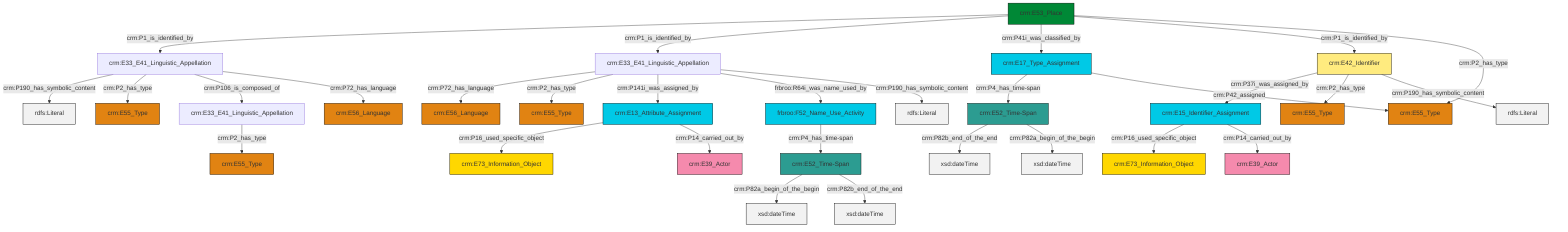 graph TD
classDef Literal fill:#f2f2f2,stroke:#000000;
classDef CRM_Entity fill:#FFFFFF,stroke:#000000;
classDef Temporal_Entity fill:#00C9E6, stroke:#000000;
classDef Type fill:#E18312, stroke:#000000;
classDef Time-Span fill:#2C9C91, stroke:#000000;
classDef Appellation fill:#FFEB7F, stroke:#000000;
classDef Place fill:#008836, stroke:#000000;
classDef Persistent_Item fill:#B266B2, stroke:#000000;
classDef Conceptual_Object fill:#FFD700, stroke:#000000;
classDef Physical_Thing fill:#D2B48C, stroke:#000000;
classDef Actor fill:#f58aad, stroke:#000000;
classDef PC_Classes fill:#4ce600, stroke:#000000;
classDef Multi fill:#cccccc,stroke:#000000;

8["crm:E52_Time-Span"]:::Time-Span -->|crm:P82a_begin_of_the_begin| 9[xsd:dateTime]:::Literal
10["crm:E13_Attribute_Assignment"]:::Temporal_Entity -->|crm:P16_used_specific_object| 11["crm:E73_Information_Object"]:::Conceptual_Object
17["crm:E53_Place"]:::Place -->|crm:P1_is_identified_by| 18["crm:E33_E41_Linguistic_Appellation"]:::Default
18["crm:E33_E41_Linguistic_Appellation"]:::Default -->|crm:P190_has_symbolic_content| 20[rdfs:Literal]:::Literal
21["crm:E52_Time-Span"]:::Time-Span -->|crm:P82b_end_of_the_end| 22[xsd:dateTime]:::Literal
17["crm:E53_Place"]:::Place -->|crm:P1_is_identified_by| 25["crm:E33_E41_Linguistic_Appellation"]:::Default
25["crm:E33_E41_Linguistic_Appellation"]:::Default -->|crm:P72_has_language| 6["crm:E56_Language"]:::Type
30["crm:E17_Type_Assignment"]:::Temporal_Entity -->|crm:P4_has_time-span| 21["crm:E52_Time-Span"]:::Time-Span
31["frbroo:F52_Name_Use_Activity"]:::Temporal_Entity -->|crm:P4_has_time-span| 8["crm:E52_Time-Span"]:::Time-Span
25["crm:E33_E41_Linguistic_Appellation"]:::Default -->|crm:P2_has_type| 2["crm:E55_Type"]:::Type
26["crm:E42_Identifier"]:::Appellation -->|crm:P37i_was_assigned_by| 23["crm:E15_Identifier_Assignment"]:::Temporal_Entity
18["crm:E33_E41_Linguistic_Appellation"]:::Default -->|crm:P2_has_type| 4["crm:E55_Type"]:::Type
17["crm:E53_Place"]:::Place -->|crm:P41i_was_classified_by| 30["crm:E17_Type_Assignment"]:::Temporal_Entity
25["crm:E33_E41_Linguistic_Appellation"]:::Default -->|crm:P141i_was_assigned_by| 10["crm:E13_Attribute_Assignment"]:::Temporal_Entity
0["crm:E33_E41_Linguistic_Appellation"]:::Default -->|crm:P2_has_type| 38["crm:E55_Type"]:::Type
10["crm:E13_Attribute_Assignment"]:::Temporal_Entity -->|crm:P14_carried_out_by| 39["crm:E39_Actor"]:::Actor
17["crm:E53_Place"]:::Place -->|crm:P1_is_identified_by| 26["crm:E42_Identifier"]:::Appellation
25["crm:E33_E41_Linguistic_Appellation"]:::Default -->|frbroo:R64i_was_name_used_by| 31["frbroo:F52_Name_Use_Activity"]:::Temporal_Entity
23["crm:E15_Identifier_Assignment"]:::Temporal_Entity -->|crm:P16_used_specific_object| 34["crm:E73_Information_Object"]:::Conceptual_Object
8["crm:E52_Time-Span"]:::Time-Span -->|crm:P82b_end_of_the_end| 40[xsd:dateTime]:::Literal
30["crm:E17_Type_Assignment"]:::Temporal_Entity -->|crm:P42_assigned| 41["crm:E55_Type"]:::Type
18["crm:E33_E41_Linguistic_Appellation"]:::Default -->|crm:P106_is_composed_of| 0["crm:E33_E41_Linguistic_Appellation"]:::Default
23["crm:E15_Identifier_Assignment"]:::Temporal_Entity -->|crm:P14_carried_out_by| 14["crm:E39_Actor"]:::Actor
26["crm:E42_Identifier"]:::Appellation -->|crm:P2_has_type| 12["crm:E55_Type"]:::Type
25["crm:E33_E41_Linguistic_Appellation"]:::Default -->|crm:P190_has_symbolic_content| 46[rdfs:Literal]:::Literal
21["crm:E52_Time-Span"]:::Time-Span -->|crm:P82a_begin_of_the_begin| 48[xsd:dateTime]:::Literal
26["crm:E42_Identifier"]:::Appellation -->|crm:P190_has_symbolic_content| 49[rdfs:Literal]:::Literal
18["crm:E33_E41_Linguistic_Appellation"]:::Default -->|crm:P72_has_language| 51["crm:E56_Language"]:::Type
17["crm:E53_Place"]:::Place -->|crm:P2_has_type| 41["crm:E55_Type"]:::Type